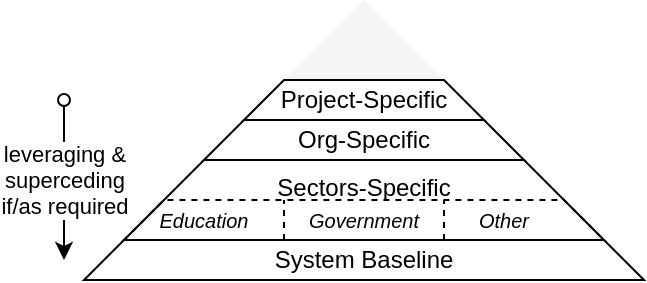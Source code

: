 <mxfile version="20.2.3" type="google" pages="2"><diagram id="hcXpdL8LyUASAq_zPIXN" name="Page-1"><mxGraphModel grid="1" page="1" gridSize="10" guides="1" tooltips="1" connect="1" arrows="1" fold="1" pageScale="1" pageWidth="827" pageHeight="1169" math="0" shadow="0"><root><mxCell id="0"/><mxCell id="1" parent="0"/><mxCell id="Gn2PjE0u4oeQyPnQltGL-1" value="" style="triangle;whiteSpace=wrap;html=1;rotation=-90;fillColor=#f5f5f5;fontColor=#333333;strokeColor=none;" vertex="1" parent="1"><mxGeometry x="220" y="60" width="40" height="80" as="geometry"/></mxCell><mxCell id="Gn2PjE0u4oeQyPnQltGL-2" value="Project-Specific" style="shape=trapezoid;perimeter=trapezoidPerimeter;whiteSpace=wrap;html=1;fixedSize=1;" vertex="1" parent="1"><mxGeometry x="180" y="120" width="120" height="20" as="geometry"/></mxCell><mxCell id="Gn2PjE0u4oeQyPnQltGL-3" value="Org-Specific" style="shape=trapezoid;perimeter=trapezoidPerimeter;whiteSpace=wrap;html=1;fixedSize=1;" vertex="1" parent="1"><mxGeometry x="160" y="140" width="160" height="20" as="geometry"/></mxCell><mxCell id="Gn2PjE0u4oeQyPnQltGL-4" value="Sectors-Specific" style="shape=trapezoid;perimeter=trapezoidPerimeter;whiteSpace=wrap;html=1;fixedSize=1;size=40;verticalAlign=top;" vertex="1" parent="1"><mxGeometry x="120" y="160" width="240" height="40" as="geometry"/></mxCell><mxCell id="Gn2PjE0u4oeQyPnQltGL-5" value="System Baseline" style="shape=trapezoid;perimeter=trapezoidPerimeter;whiteSpace=wrap;html=1;fixedSize=1;" vertex="1" parent="1"><mxGeometry x="100" y="200" width="280" height="20" as="geometry"/></mxCell><mxCell id="Gn2PjE0u4oeQyPnQltGL-6" value="leveraging &amp;amp;&lt;br&gt;superceding&lt;br&gt;if/as required" style="endArrow=classic;html=1;rounded=0;startArrow=oval;startFill=0;" edge="1" parent="1"><mxGeometry width="50" height="50" relative="1" as="geometry"><mxPoint x="90" y="130" as="sourcePoint"/><mxPoint x="90" y="210" as="targetPoint"/></mxGeometry></mxCell><mxCell id="Gn2PjE0u4oeQyPnQltGL-7" value="" style="shape=trapezoid;perimeter=trapezoidPerimeter;whiteSpace=wrap;html=1;fixedSize=1;dashed=1;fillColor=none;" vertex="1" parent="1"><mxGeometry x="120" y="180" width="240" height="20" as="geometry"/></mxCell><mxCell id="Gn2PjE0u4oeQyPnQltGL-8" value="" style="endArrow=none;dashed=1;html=1;strokeWidth=1;rounded=0;entryX=0.5;entryY=0;entryDx=0;entryDy=0;exitX=0.5;exitY=1;exitDx=0;exitDy=0;" edge="1" parent="1"><mxGeometry width="50" height="50" relative="1" as="geometry"><mxPoint x="200" y="200" as="sourcePoint"/><mxPoint x="200" y="180" as="targetPoint"/></mxGeometry></mxCell><mxCell id="Gn2PjE0u4oeQyPnQltGL-9" value="Education" style="text;html=1;strokeColor=none;fillColor=none;align=center;verticalAlign=middle;whiteSpace=wrap;rounded=0;dashed=1;fontStyle=2;fontSize=10;" vertex="1" parent="1"><mxGeometry x="130" y="180" width="60" height="20" as="geometry"/></mxCell><mxCell id="Gn2PjE0u4oeQyPnQltGL-10" value="Government" style="text;html=1;strokeColor=none;fillColor=none;align=center;verticalAlign=middle;whiteSpace=wrap;rounded=0;dashed=1;fontStyle=2;fontSize=10;" vertex="1" parent="1"><mxGeometry x="210" y="180" width="60" height="20" as="geometry"/></mxCell><mxCell id="Gn2PjE0u4oeQyPnQltGL-11" value="" style="endArrow=none;dashed=1;html=1;strokeWidth=1;rounded=0;entryX=0.5;entryY=0;entryDx=0;entryDy=0;exitX=0.5;exitY=1;exitDx=0;exitDy=0;" edge="1" parent="1"><mxGeometry width="50" height="50" relative="1" as="geometry"><mxPoint x="280" y="200" as="sourcePoint"/><mxPoint x="280" y="180" as="targetPoint"/></mxGeometry></mxCell><mxCell id="Gn2PjE0u4oeQyPnQltGL-12" value="Other" style="text;html=1;strokeColor=none;fillColor=none;align=center;verticalAlign=middle;whiteSpace=wrap;rounded=0;dashed=1;fontStyle=2;fontSize=10;" vertex="1" parent="1"><mxGeometry x="280" y="180" width="60" height="20" as="geometry"/></mxCell></root></mxGraphModel></diagram><diagram id="woyD9iZpckcxa_MR6Uab" name="Page-2"><mxGraphModel grid="1" page="1" gridSize="10" guides="1" tooltips="1" connect="1" arrows="1" fold="1" pageScale="1" pageWidth="827" pageHeight="1169" math="0" shadow="0"><root><mxCell id="0"/><mxCell id="1" parent="0"/><mxCell id="PcehJBro5jtiaxRx67X3-1" value="" style="verticalLabelPosition=bottom;verticalAlign=top;html=1;shape=mxgraph.basic.orthogonal_triangle;rotation=-90;flipV=1;gradientColor=#CCCCCC;gradientDirection=west;" vertex="1" parent="1"><mxGeometry x="410" y="110" width="140" height="80" as="geometry"/></mxCell><mxCell id="PcehJBro5jtiaxRx67X3-2" value="" style="verticalLabelPosition=bottom;verticalAlign=top;html=1;shape=mxgraph.basic.orthogonal_triangle;rotation=90;flipV=1;gradientColor=#CCCCCC;gradientDirection=west;" vertex="1" parent="1"><mxGeometry x="430" y="110" width="140" height="80" as="geometry"/></mxCell></root></mxGraphModel></diagram></mxfile>